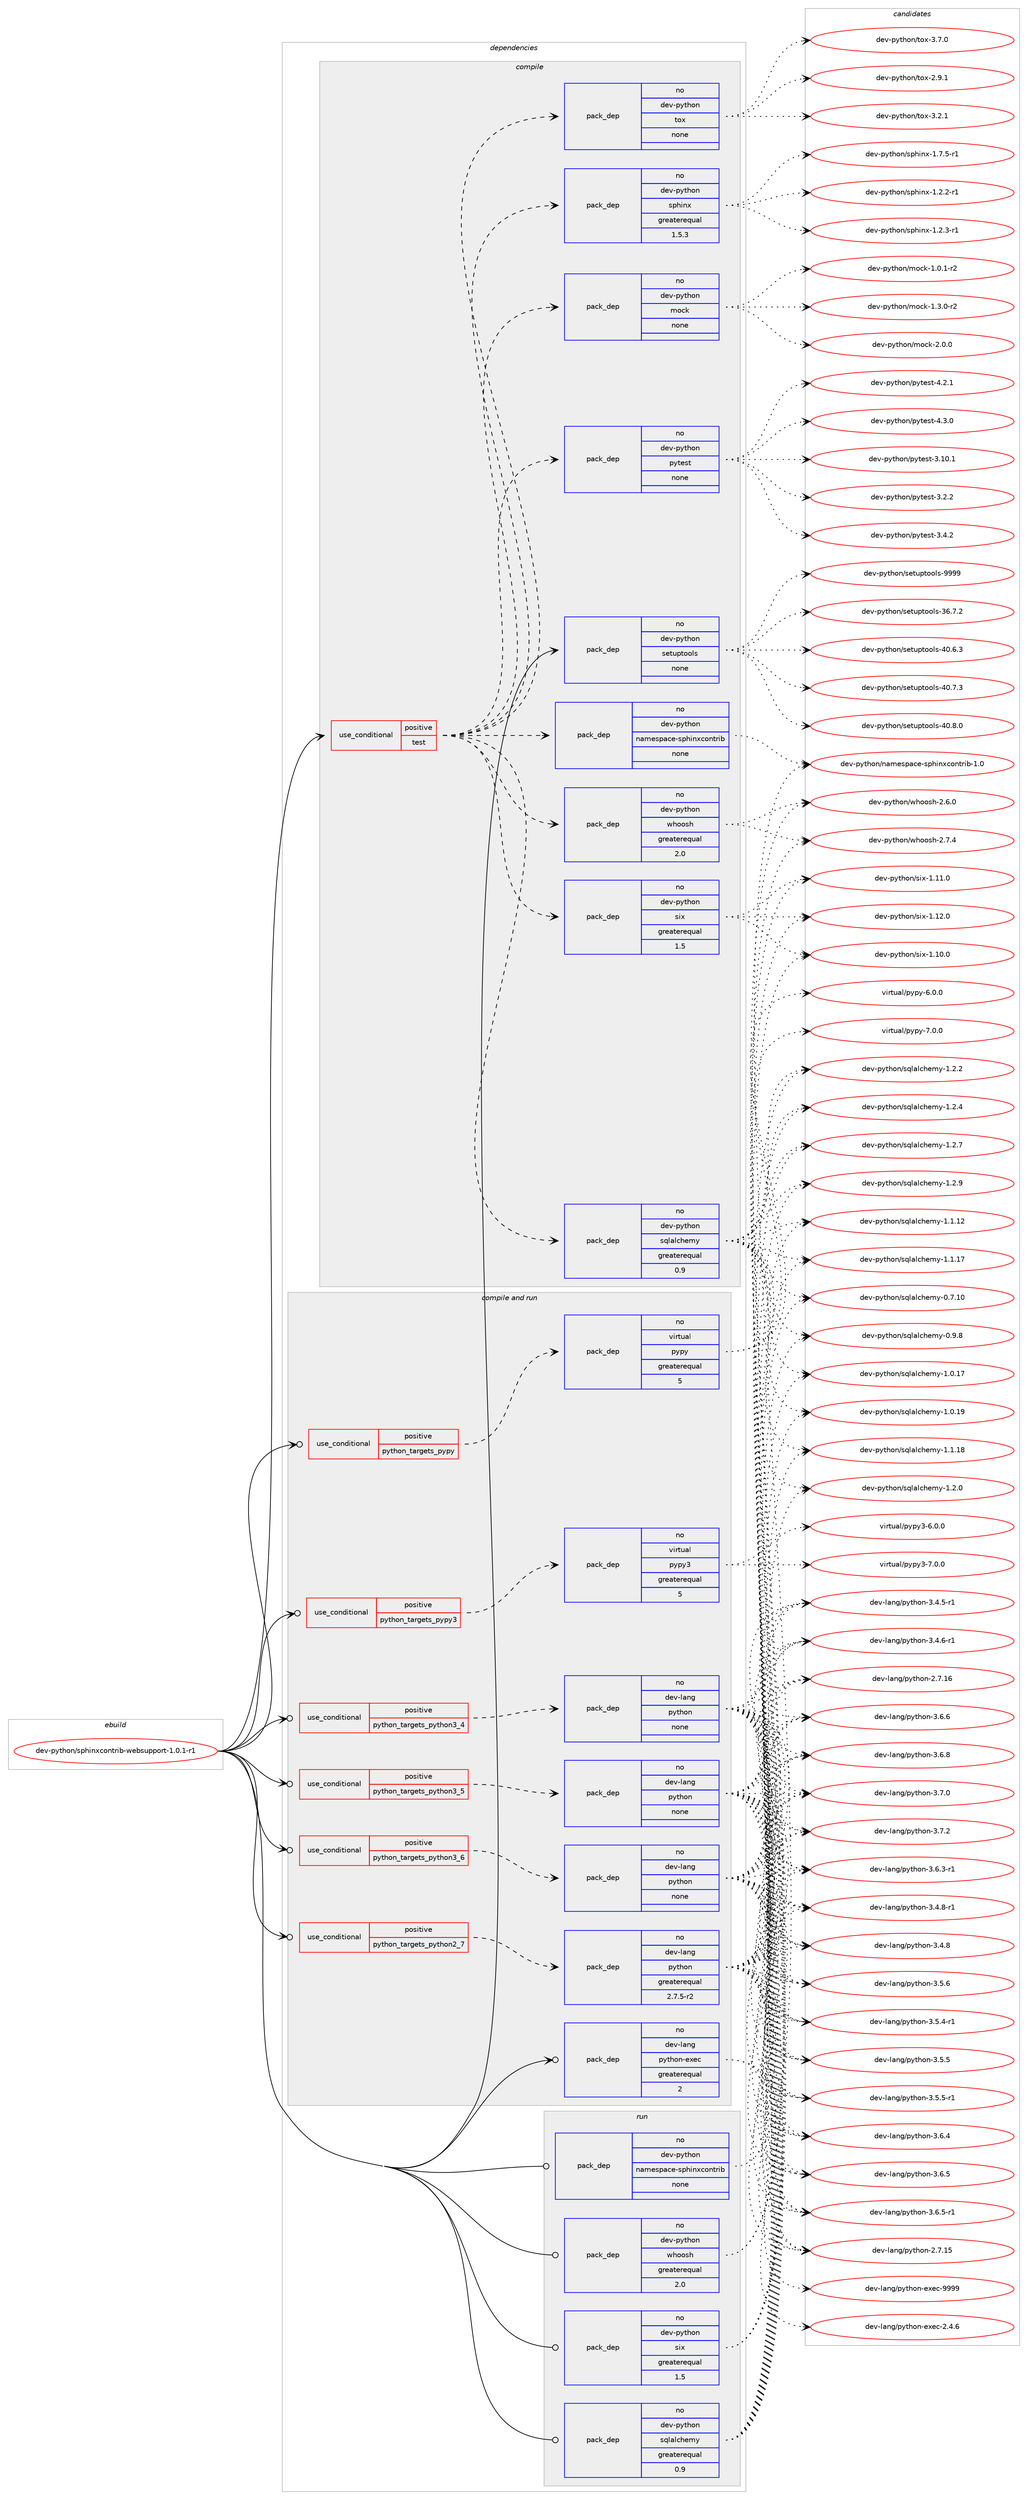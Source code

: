 digraph prolog {

# *************
# Graph options
# *************

newrank=true;
concentrate=true;
compound=true;
graph [rankdir=LR,fontname=Helvetica,fontsize=10,ranksep=1.5];#, ranksep=2.5, nodesep=0.2];
edge  [arrowhead=vee];
node  [fontname=Helvetica,fontsize=10];

# **********
# The ebuild
# **********

subgraph cluster_leftcol {
color=gray;
rank=same;
label=<<i>ebuild</i>>;
id [label="dev-python/sphinxcontrib-websupport-1.0.1-r1", color=red, width=4, href="../dev-python/sphinxcontrib-websupport-1.0.1-r1.svg"];
}

# ****************
# The dependencies
# ****************

subgraph cluster_midcol {
color=gray;
label=<<i>dependencies</i>>;
subgraph cluster_compile {
fillcolor="#eeeeee";
style=filled;
label=<<i>compile</i>>;
subgraph cond385038 {
dependency1442420 [label=<<TABLE BORDER="0" CELLBORDER="1" CELLSPACING="0" CELLPADDING="4"><TR><TD ROWSPAN="3" CELLPADDING="10">use_conditional</TD></TR><TR><TD>positive</TD></TR><TR><TD>test</TD></TR></TABLE>>, shape=none, color=red];
subgraph pack1034020 {
dependency1442421 [label=<<TABLE BORDER="0" CELLBORDER="1" CELLSPACING="0" CELLPADDING="4" WIDTH="220"><TR><TD ROWSPAN="6" CELLPADDING="30">pack_dep</TD></TR><TR><TD WIDTH="110">no</TD></TR><TR><TD>dev-python</TD></TR><TR><TD>sqlalchemy</TD></TR><TR><TD>greaterequal</TD></TR><TR><TD>0.9</TD></TR></TABLE>>, shape=none, color=blue];
}
dependency1442420:e -> dependency1442421:w [weight=20,style="dashed",arrowhead="vee"];
subgraph pack1034021 {
dependency1442422 [label=<<TABLE BORDER="0" CELLBORDER="1" CELLSPACING="0" CELLPADDING="4" WIDTH="220"><TR><TD ROWSPAN="6" CELLPADDING="30">pack_dep</TD></TR><TR><TD WIDTH="110">no</TD></TR><TR><TD>dev-python</TD></TR><TR><TD>whoosh</TD></TR><TR><TD>greaterequal</TD></TR><TR><TD>2.0</TD></TR></TABLE>>, shape=none, color=blue];
}
dependency1442420:e -> dependency1442422:w [weight=20,style="dashed",arrowhead="vee"];
subgraph pack1034022 {
dependency1442423 [label=<<TABLE BORDER="0" CELLBORDER="1" CELLSPACING="0" CELLPADDING="4" WIDTH="220"><TR><TD ROWSPAN="6" CELLPADDING="30">pack_dep</TD></TR><TR><TD WIDTH="110">no</TD></TR><TR><TD>dev-python</TD></TR><TR><TD>six</TD></TR><TR><TD>greaterequal</TD></TR><TR><TD>1.5</TD></TR></TABLE>>, shape=none, color=blue];
}
dependency1442420:e -> dependency1442423:w [weight=20,style="dashed",arrowhead="vee"];
subgraph pack1034023 {
dependency1442424 [label=<<TABLE BORDER="0" CELLBORDER="1" CELLSPACING="0" CELLPADDING="4" WIDTH="220"><TR><TD ROWSPAN="6" CELLPADDING="30">pack_dep</TD></TR><TR><TD WIDTH="110">no</TD></TR><TR><TD>dev-python</TD></TR><TR><TD>namespace-sphinxcontrib</TD></TR><TR><TD>none</TD></TR><TR><TD></TD></TR></TABLE>>, shape=none, color=blue];
}
dependency1442420:e -> dependency1442424:w [weight=20,style="dashed",arrowhead="vee"];
subgraph pack1034024 {
dependency1442425 [label=<<TABLE BORDER="0" CELLBORDER="1" CELLSPACING="0" CELLPADDING="4" WIDTH="220"><TR><TD ROWSPAN="6" CELLPADDING="30">pack_dep</TD></TR><TR><TD WIDTH="110">no</TD></TR><TR><TD>dev-python</TD></TR><TR><TD>sphinx</TD></TR><TR><TD>greaterequal</TD></TR><TR><TD>1.5.3</TD></TR></TABLE>>, shape=none, color=blue];
}
dependency1442420:e -> dependency1442425:w [weight=20,style="dashed",arrowhead="vee"];
subgraph pack1034025 {
dependency1442426 [label=<<TABLE BORDER="0" CELLBORDER="1" CELLSPACING="0" CELLPADDING="4" WIDTH="220"><TR><TD ROWSPAN="6" CELLPADDING="30">pack_dep</TD></TR><TR><TD WIDTH="110">no</TD></TR><TR><TD>dev-python</TD></TR><TR><TD>tox</TD></TR><TR><TD>none</TD></TR><TR><TD></TD></TR></TABLE>>, shape=none, color=blue];
}
dependency1442420:e -> dependency1442426:w [weight=20,style="dashed",arrowhead="vee"];
subgraph pack1034026 {
dependency1442427 [label=<<TABLE BORDER="0" CELLBORDER="1" CELLSPACING="0" CELLPADDING="4" WIDTH="220"><TR><TD ROWSPAN="6" CELLPADDING="30">pack_dep</TD></TR><TR><TD WIDTH="110">no</TD></TR><TR><TD>dev-python</TD></TR><TR><TD>pytest</TD></TR><TR><TD>none</TD></TR><TR><TD></TD></TR></TABLE>>, shape=none, color=blue];
}
dependency1442420:e -> dependency1442427:w [weight=20,style="dashed",arrowhead="vee"];
subgraph pack1034027 {
dependency1442428 [label=<<TABLE BORDER="0" CELLBORDER="1" CELLSPACING="0" CELLPADDING="4" WIDTH="220"><TR><TD ROWSPAN="6" CELLPADDING="30">pack_dep</TD></TR><TR><TD WIDTH="110">no</TD></TR><TR><TD>dev-python</TD></TR><TR><TD>mock</TD></TR><TR><TD>none</TD></TR><TR><TD></TD></TR></TABLE>>, shape=none, color=blue];
}
dependency1442420:e -> dependency1442428:w [weight=20,style="dashed",arrowhead="vee"];
}
id:e -> dependency1442420:w [weight=20,style="solid",arrowhead="vee"];
subgraph pack1034028 {
dependency1442429 [label=<<TABLE BORDER="0" CELLBORDER="1" CELLSPACING="0" CELLPADDING="4" WIDTH="220"><TR><TD ROWSPAN="6" CELLPADDING="30">pack_dep</TD></TR><TR><TD WIDTH="110">no</TD></TR><TR><TD>dev-python</TD></TR><TR><TD>setuptools</TD></TR><TR><TD>none</TD></TR><TR><TD></TD></TR></TABLE>>, shape=none, color=blue];
}
id:e -> dependency1442429:w [weight=20,style="solid",arrowhead="vee"];
}
subgraph cluster_compileandrun {
fillcolor="#eeeeee";
style=filled;
label=<<i>compile and run</i>>;
subgraph cond385039 {
dependency1442430 [label=<<TABLE BORDER="0" CELLBORDER="1" CELLSPACING="0" CELLPADDING="4"><TR><TD ROWSPAN="3" CELLPADDING="10">use_conditional</TD></TR><TR><TD>positive</TD></TR><TR><TD>python_targets_pypy</TD></TR></TABLE>>, shape=none, color=red];
subgraph pack1034029 {
dependency1442431 [label=<<TABLE BORDER="0" CELLBORDER="1" CELLSPACING="0" CELLPADDING="4" WIDTH="220"><TR><TD ROWSPAN="6" CELLPADDING="30">pack_dep</TD></TR><TR><TD WIDTH="110">no</TD></TR><TR><TD>virtual</TD></TR><TR><TD>pypy</TD></TR><TR><TD>greaterequal</TD></TR><TR><TD>5</TD></TR></TABLE>>, shape=none, color=blue];
}
dependency1442430:e -> dependency1442431:w [weight=20,style="dashed",arrowhead="vee"];
}
id:e -> dependency1442430:w [weight=20,style="solid",arrowhead="odotvee"];
subgraph cond385040 {
dependency1442432 [label=<<TABLE BORDER="0" CELLBORDER="1" CELLSPACING="0" CELLPADDING="4"><TR><TD ROWSPAN="3" CELLPADDING="10">use_conditional</TD></TR><TR><TD>positive</TD></TR><TR><TD>python_targets_pypy3</TD></TR></TABLE>>, shape=none, color=red];
subgraph pack1034030 {
dependency1442433 [label=<<TABLE BORDER="0" CELLBORDER="1" CELLSPACING="0" CELLPADDING="4" WIDTH="220"><TR><TD ROWSPAN="6" CELLPADDING="30">pack_dep</TD></TR><TR><TD WIDTH="110">no</TD></TR><TR><TD>virtual</TD></TR><TR><TD>pypy3</TD></TR><TR><TD>greaterequal</TD></TR><TR><TD>5</TD></TR></TABLE>>, shape=none, color=blue];
}
dependency1442432:e -> dependency1442433:w [weight=20,style="dashed",arrowhead="vee"];
}
id:e -> dependency1442432:w [weight=20,style="solid",arrowhead="odotvee"];
subgraph cond385041 {
dependency1442434 [label=<<TABLE BORDER="0" CELLBORDER="1" CELLSPACING="0" CELLPADDING="4"><TR><TD ROWSPAN="3" CELLPADDING="10">use_conditional</TD></TR><TR><TD>positive</TD></TR><TR><TD>python_targets_python2_7</TD></TR></TABLE>>, shape=none, color=red];
subgraph pack1034031 {
dependency1442435 [label=<<TABLE BORDER="0" CELLBORDER="1" CELLSPACING="0" CELLPADDING="4" WIDTH="220"><TR><TD ROWSPAN="6" CELLPADDING="30">pack_dep</TD></TR><TR><TD WIDTH="110">no</TD></TR><TR><TD>dev-lang</TD></TR><TR><TD>python</TD></TR><TR><TD>greaterequal</TD></TR><TR><TD>2.7.5-r2</TD></TR></TABLE>>, shape=none, color=blue];
}
dependency1442434:e -> dependency1442435:w [weight=20,style="dashed",arrowhead="vee"];
}
id:e -> dependency1442434:w [weight=20,style="solid",arrowhead="odotvee"];
subgraph cond385042 {
dependency1442436 [label=<<TABLE BORDER="0" CELLBORDER="1" CELLSPACING="0" CELLPADDING="4"><TR><TD ROWSPAN="3" CELLPADDING="10">use_conditional</TD></TR><TR><TD>positive</TD></TR><TR><TD>python_targets_python3_4</TD></TR></TABLE>>, shape=none, color=red];
subgraph pack1034032 {
dependency1442437 [label=<<TABLE BORDER="0" CELLBORDER="1" CELLSPACING="0" CELLPADDING="4" WIDTH="220"><TR><TD ROWSPAN="6" CELLPADDING="30">pack_dep</TD></TR><TR><TD WIDTH="110">no</TD></TR><TR><TD>dev-lang</TD></TR><TR><TD>python</TD></TR><TR><TD>none</TD></TR><TR><TD></TD></TR></TABLE>>, shape=none, color=blue];
}
dependency1442436:e -> dependency1442437:w [weight=20,style="dashed",arrowhead="vee"];
}
id:e -> dependency1442436:w [weight=20,style="solid",arrowhead="odotvee"];
subgraph cond385043 {
dependency1442438 [label=<<TABLE BORDER="0" CELLBORDER="1" CELLSPACING="0" CELLPADDING="4"><TR><TD ROWSPAN="3" CELLPADDING="10">use_conditional</TD></TR><TR><TD>positive</TD></TR><TR><TD>python_targets_python3_5</TD></TR></TABLE>>, shape=none, color=red];
subgraph pack1034033 {
dependency1442439 [label=<<TABLE BORDER="0" CELLBORDER="1" CELLSPACING="0" CELLPADDING="4" WIDTH="220"><TR><TD ROWSPAN="6" CELLPADDING="30">pack_dep</TD></TR><TR><TD WIDTH="110">no</TD></TR><TR><TD>dev-lang</TD></TR><TR><TD>python</TD></TR><TR><TD>none</TD></TR><TR><TD></TD></TR></TABLE>>, shape=none, color=blue];
}
dependency1442438:e -> dependency1442439:w [weight=20,style="dashed",arrowhead="vee"];
}
id:e -> dependency1442438:w [weight=20,style="solid",arrowhead="odotvee"];
subgraph cond385044 {
dependency1442440 [label=<<TABLE BORDER="0" CELLBORDER="1" CELLSPACING="0" CELLPADDING="4"><TR><TD ROWSPAN="3" CELLPADDING="10">use_conditional</TD></TR><TR><TD>positive</TD></TR><TR><TD>python_targets_python3_6</TD></TR></TABLE>>, shape=none, color=red];
subgraph pack1034034 {
dependency1442441 [label=<<TABLE BORDER="0" CELLBORDER="1" CELLSPACING="0" CELLPADDING="4" WIDTH="220"><TR><TD ROWSPAN="6" CELLPADDING="30">pack_dep</TD></TR><TR><TD WIDTH="110">no</TD></TR><TR><TD>dev-lang</TD></TR><TR><TD>python</TD></TR><TR><TD>none</TD></TR><TR><TD></TD></TR></TABLE>>, shape=none, color=blue];
}
dependency1442440:e -> dependency1442441:w [weight=20,style="dashed",arrowhead="vee"];
}
id:e -> dependency1442440:w [weight=20,style="solid",arrowhead="odotvee"];
subgraph pack1034035 {
dependency1442442 [label=<<TABLE BORDER="0" CELLBORDER="1" CELLSPACING="0" CELLPADDING="4" WIDTH="220"><TR><TD ROWSPAN="6" CELLPADDING="30">pack_dep</TD></TR><TR><TD WIDTH="110">no</TD></TR><TR><TD>dev-lang</TD></TR><TR><TD>python-exec</TD></TR><TR><TD>greaterequal</TD></TR><TR><TD>2</TD></TR></TABLE>>, shape=none, color=blue];
}
id:e -> dependency1442442:w [weight=20,style="solid",arrowhead="odotvee"];
}
subgraph cluster_run {
fillcolor="#eeeeee";
style=filled;
label=<<i>run</i>>;
subgraph pack1034036 {
dependency1442443 [label=<<TABLE BORDER="0" CELLBORDER="1" CELLSPACING="0" CELLPADDING="4" WIDTH="220"><TR><TD ROWSPAN="6" CELLPADDING="30">pack_dep</TD></TR><TR><TD WIDTH="110">no</TD></TR><TR><TD>dev-python</TD></TR><TR><TD>namespace-sphinxcontrib</TD></TR><TR><TD>none</TD></TR><TR><TD></TD></TR></TABLE>>, shape=none, color=blue];
}
id:e -> dependency1442443:w [weight=20,style="solid",arrowhead="odot"];
subgraph pack1034037 {
dependency1442444 [label=<<TABLE BORDER="0" CELLBORDER="1" CELLSPACING="0" CELLPADDING="4" WIDTH="220"><TR><TD ROWSPAN="6" CELLPADDING="30">pack_dep</TD></TR><TR><TD WIDTH="110">no</TD></TR><TR><TD>dev-python</TD></TR><TR><TD>six</TD></TR><TR><TD>greaterequal</TD></TR><TR><TD>1.5</TD></TR></TABLE>>, shape=none, color=blue];
}
id:e -> dependency1442444:w [weight=20,style="solid",arrowhead="odot"];
subgraph pack1034038 {
dependency1442445 [label=<<TABLE BORDER="0" CELLBORDER="1" CELLSPACING="0" CELLPADDING="4" WIDTH="220"><TR><TD ROWSPAN="6" CELLPADDING="30">pack_dep</TD></TR><TR><TD WIDTH="110">no</TD></TR><TR><TD>dev-python</TD></TR><TR><TD>sqlalchemy</TD></TR><TR><TD>greaterequal</TD></TR><TR><TD>0.9</TD></TR></TABLE>>, shape=none, color=blue];
}
id:e -> dependency1442445:w [weight=20,style="solid",arrowhead="odot"];
subgraph pack1034039 {
dependency1442446 [label=<<TABLE BORDER="0" CELLBORDER="1" CELLSPACING="0" CELLPADDING="4" WIDTH="220"><TR><TD ROWSPAN="6" CELLPADDING="30">pack_dep</TD></TR><TR><TD WIDTH="110">no</TD></TR><TR><TD>dev-python</TD></TR><TR><TD>whoosh</TD></TR><TR><TD>greaterequal</TD></TR><TR><TD>2.0</TD></TR></TABLE>>, shape=none, color=blue];
}
id:e -> dependency1442446:w [weight=20,style="solid",arrowhead="odot"];
}
}

# **************
# The candidates
# **************

subgraph cluster_choices {
rank=same;
color=gray;
label=<<i>candidates</i>>;

subgraph choice1034020 {
color=black;
nodesep=1;
choice1001011184511212111610411111047115113108971089910410110912145484655464948 [label="dev-python/sqlalchemy-0.7.10", color=red, width=4,href="../dev-python/sqlalchemy-0.7.10.svg"];
choice10010111845112121116104111110471151131089710899104101109121454846574656 [label="dev-python/sqlalchemy-0.9.8", color=red, width=4,href="../dev-python/sqlalchemy-0.9.8.svg"];
choice1001011184511212111610411111047115113108971089910410110912145494648464955 [label="dev-python/sqlalchemy-1.0.17", color=red, width=4,href="../dev-python/sqlalchemy-1.0.17.svg"];
choice1001011184511212111610411111047115113108971089910410110912145494648464957 [label="dev-python/sqlalchemy-1.0.19", color=red, width=4,href="../dev-python/sqlalchemy-1.0.19.svg"];
choice1001011184511212111610411111047115113108971089910410110912145494649464950 [label="dev-python/sqlalchemy-1.1.12", color=red, width=4,href="../dev-python/sqlalchemy-1.1.12.svg"];
choice1001011184511212111610411111047115113108971089910410110912145494649464955 [label="dev-python/sqlalchemy-1.1.17", color=red, width=4,href="../dev-python/sqlalchemy-1.1.17.svg"];
choice1001011184511212111610411111047115113108971089910410110912145494649464956 [label="dev-python/sqlalchemy-1.1.18", color=red, width=4,href="../dev-python/sqlalchemy-1.1.18.svg"];
choice10010111845112121116104111110471151131089710899104101109121454946504648 [label="dev-python/sqlalchemy-1.2.0", color=red, width=4,href="../dev-python/sqlalchemy-1.2.0.svg"];
choice10010111845112121116104111110471151131089710899104101109121454946504650 [label="dev-python/sqlalchemy-1.2.2", color=red, width=4,href="../dev-python/sqlalchemy-1.2.2.svg"];
choice10010111845112121116104111110471151131089710899104101109121454946504652 [label="dev-python/sqlalchemy-1.2.4", color=red, width=4,href="../dev-python/sqlalchemy-1.2.4.svg"];
choice10010111845112121116104111110471151131089710899104101109121454946504655 [label="dev-python/sqlalchemy-1.2.7", color=red, width=4,href="../dev-python/sqlalchemy-1.2.7.svg"];
choice10010111845112121116104111110471151131089710899104101109121454946504657 [label="dev-python/sqlalchemy-1.2.9", color=red, width=4,href="../dev-python/sqlalchemy-1.2.9.svg"];
dependency1442421:e -> choice1001011184511212111610411111047115113108971089910410110912145484655464948:w [style=dotted,weight="100"];
dependency1442421:e -> choice10010111845112121116104111110471151131089710899104101109121454846574656:w [style=dotted,weight="100"];
dependency1442421:e -> choice1001011184511212111610411111047115113108971089910410110912145494648464955:w [style=dotted,weight="100"];
dependency1442421:e -> choice1001011184511212111610411111047115113108971089910410110912145494648464957:w [style=dotted,weight="100"];
dependency1442421:e -> choice1001011184511212111610411111047115113108971089910410110912145494649464950:w [style=dotted,weight="100"];
dependency1442421:e -> choice1001011184511212111610411111047115113108971089910410110912145494649464955:w [style=dotted,weight="100"];
dependency1442421:e -> choice1001011184511212111610411111047115113108971089910410110912145494649464956:w [style=dotted,weight="100"];
dependency1442421:e -> choice10010111845112121116104111110471151131089710899104101109121454946504648:w [style=dotted,weight="100"];
dependency1442421:e -> choice10010111845112121116104111110471151131089710899104101109121454946504650:w [style=dotted,weight="100"];
dependency1442421:e -> choice10010111845112121116104111110471151131089710899104101109121454946504652:w [style=dotted,weight="100"];
dependency1442421:e -> choice10010111845112121116104111110471151131089710899104101109121454946504655:w [style=dotted,weight="100"];
dependency1442421:e -> choice10010111845112121116104111110471151131089710899104101109121454946504657:w [style=dotted,weight="100"];
}
subgraph choice1034021 {
color=black;
nodesep=1;
choice1001011184511212111610411111047119104111111115104455046544648 [label="dev-python/whoosh-2.6.0", color=red, width=4,href="../dev-python/whoosh-2.6.0.svg"];
choice1001011184511212111610411111047119104111111115104455046554652 [label="dev-python/whoosh-2.7.4", color=red, width=4,href="../dev-python/whoosh-2.7.4.svg"];
dependency1442422:e -> choice1001011184511212111610411111047119104111111115104455046544648:w [style=dotted,weight="100"];
dependency1442422:e -> choice1001011184511212111610411111047119104111111115104455046554652:w [style=dotted,weight="100"];
}
subgraph choice1034022 {
color=black;
nodesep=1;
choice100101118451121211161041111104711510512045494649484648 [label="dev-python/six-1.10.0", color=red, width=4,href="../dev-python/six-1.10.0.svg"];
choice100101118451121211161041111104711510512045494649494648 [label="dev-python/six-1.11.0", color=red, width=4,href="../dev-python/six-1.11.0.svg"];
choice100101118451121211161041111104711510512045494649504648 [label="dev-python/six-1.12.0", color=red, width=4,href="../dev-python/six-1.12.0.svg"];
dependency1442423:e -> choice100101118451121211161041111104711510512045494649484648:w [style=dotted,weight="100"];
dependency1442423:e -> choice100101118451121211161041111104711510512045494649494648:w [style=dotted,weight="100"];
dependency1442423:e -> choice100101118451121211161041111104711510512045494649504648:w [style=dotted,weight="100"];
}
subgraph choice1034023 {
color=black;
nodesep=1;
choice100101118451121211161041111104711097109101115112979910145115112104105110120991111101161141059845494648 [label="dev-python/namespace-sphinxcontrib-1.0", color=red, width=4,href="../dev-python/namespace-sphinxcontrib-1.0.svg"];
dependency1442424:e -> choice100101118451121211161041111104711097109101115112979910145115112104105110120991111101161141059845494648:w [style=dotted,weight="100"];
}
subgraph choice1034024 {
color=black;
nodesep=1;
choice10010111845112121116104111110471151121041051101204549465046504511449 [label="dev-python/sphinx-1.2.2-r1", color=red, width=4,href="../dev-python/sphinx-1.2.2-r1.svg"];
choice10010111845112121116104111110471151121041051101204549465046514511449 [label="dev-python/sphinx-1.2.3-r1", color=red, width=4,href="../dev-python/sphinx-1.2.3-r1.svg"];
choice10010111845112121116104111110471151121041051101204549465546534511449 [label="dev-python/sphinx-1.7.5-r1", color=red, width=4,href="../dev-python/sphinx-1.7.5-r1.svg"];
dependency1442425:e -> choice10010111845112121116104111110471151121041051101204549465046504511449:w [style=dotted,weight="100"];
dependency1442425:e -> choice10010111845112121116104111110471151121041051101204549465046514511449:w [style=dotted,weight="100"];
dependency1442425:e -> choice10010111845112121116104111110471151121041051101204549465546534511449:w [style=dotted,weight="100"];
}
subgraph choice1034025 {
color=black;
nodesep=1;
choice1001011184511212111610411111047116111120455046574649 [label="dev-python/tox-2.9.1", color=red, width=4,href="../dev-python/tox-2.9.1.svg"];
choice1001011184511212111610411111047116111120455146504649 [label="dev-python/tox-3.2.1", color=red, width=4,href="../dev-python/tox-3.2.1.svg"];
choice1001011184511212111610411111047116111120455146554648 [label="dev-python/tox-3.7.0", color=red, width=4,href="../dev-python/tox-3.7.0.svg"];
dependency1442426:e -> choice1001011184511212111610411111047116111120455046574649:w [style=dotted,weight="100"];
dependency1442426:e -> choice1001011184511212111610411111047116111120455146504649:w [style=dotted,weight="100"];
dependency1442426:e -> choice1001011184511212111610411111047116111120455146554648:w [style=dotted,weight="100"];
}
subgraph choice1034026 {
color=black;
nodesep=1;
choice100101118451121211161041111104711212111610111511645514649484649 [label="dev-python/pytest-3.10.1", color=red, width=4,href="../dev-python/pytest-3.10.1.svg"];
choice1001011184511212111610411111047112121116101115116455146504650 [label="dev-python/pytest-3.2.2", color=red, width=4,href="../dev-python/pytest-3.2.2.svg"];
choice1001011184511212111610411111047112121116101115116455146524650 [label="dev-python/pytest-3.4.2", color=red, width=4,href="../dev-python/pytest-3.4.2.svg"];
choice1001011184511212111610411111047112121116101115116455246504649 [label="dev-python/pytest-4.2.1", color=red, width=4,href="../dev-python/pytest-4.2.1.svg"];
choice1001011184511212111610411111047112121116101115116455246514648 [label="dev-python/pytest-4.3.0", color=red, width=4,href="../dev-python/pytest-4.3.0.svg"];
dependency1442427:e -> choice100101118451121211161041111104711212111610111511645514649484649:w [style=dotted,weight="100"];
dependency1442427:e -> choice1001011184511212111610411111047112121116101115116455146504650:w [style=dotted,weight="100"];
dependency1442427:e -> choice1001011184511212111610411111047112121116101115116455146524650:w [style=dotted,weight="100"];
dependency1442427:e -> choice1001011184511212111610411111047112121116101115116455246504649:w [style=dotted,weight="100"];
dependency1442427:e -> choice1001011184511212111610411111047112121116101115116455246514648:w [style=dotted,weight="100"];
}
subgraph choice1034027 {
color=black;
nodesep=1;
choice1001011184511212111610411111047109111991074549464846494511450 [label="dev-python/mock-1.0.1-r2", color=red, width=4,href="../dev-python/mock-1.0.1-r2.svg"];
choice1001011184511212111610411111047109111991074549465146484511450 [label="dev-python/mock-1.3.0-r2", color=red, width=4,href="../dev-python/mock-1.3.0-r2.svg"];
choice100101118451121211161041111104710911199107455046484648 [label="dev-python/mock-2.0.0", color=red, width=4,href="../dev-python/mock-2.0.0.svg"];
dependency1442428:e -> choice1001011184511212111610411111047109111991074549464846494511450:w [style=dotted,weight="100"];
dependency1442428:e -> choice1001011184511212111610411111047109111991074549465146484511450:w [style=dotted,weight="100"];
dependency1442428:e -> choice100101118451121211161041111104710911199107455046484648:w [style=dotted,weight="100"];
}
subgraph choice1034028 {
color=black;
nodesep=1;
choice100101118451121211161041111104711510111611711211611111110811545515446554650 [label="dev-python/setuptools-36.7.2", color=red, width=4,href="../dev-python/setuptools-36.7.2.svg"];
choice100101118451121211161041111104711510111611711211611111110811545524846544651 [label="dev-python/setuptools-40.6.3", color=red, width=4,href="../dev-python/setuptools-40.6.3.svg"];
choice100101118451121211161041111104711510111611711211611111110811545524846554651 [label="dev-python/setuptools-40.7.3", color=red, width=4,href="../dev-python/setuptools-40.7.3.svg"];
choice100101118451121211161041111104711510111611711211611111110811545524846564648 [label="dev-python/setuptools-40.8.0", color=red, width=4,href="../dev-python/setuptools-40.8.0.svg"];
choice10010111845112121116104111110471151011161171121161111111081154557575757 [label="dev-python/setuptools-9999", color=red, width=4,href="../dev-python/setuptools-9999.svg"];
dependency1442429:e -> choice100101118451121211161041111104711510111611711211611111110811545515446554650:w [style=dotted,weight="100"];
dependency1442429:e -> choice100101118451121211161041111104711510111611711211611111110811545524846544651:w [style=dotted,weight="100"];
dependency1442429:e -> choice100101118451121211161041111104711510111611711211611111110811545524846554651:w [style=dotted,weight="100"];
dependency1442429:e -> choice100101118451121211161041111104711510111611711211611111110811545524846564648:w [style=dotted,weight="100"];
dependency1442429:e -> choice10010111845112121116104111110471151011161171121161111111081154557575757:w [style=dotted,weight="100"];
}
subgraph choice1034029 {
color=black;
nodesep=1;
choice1181051141161179710847112121112121455446484648 [label="virtual/pypy-6.0.0", color=red, width=4,href="../virtual/pypy-6.0.0.svg"];
choice1181051141161179710847112121112121455546484648 [label="virtual/pypy-7.0.0", color=red, width=4,href="../virtual/pypy-7.0.0.svg"];
dependency1442431:e -> choice1181051141161179710847112121112121455446484648:w [style=dotted,weight="100"];
dependency1442431:e -> choice1181051141161179710847112121112121455546484648:w [style=dotted,weight="100"];
}
subgraph choice1034030 {
color=black;
nodesep=1;
choice118105114116117971084711212111212151455446484648 [label="virtual/pypy3-6.0.0", color=red, width=4,href="../virtual/pypy3-6.0.0.svg"];
choice118105114116117971084711212111212151455546484648 [label="virtual/pypy3-7.0.0", color=red, width=4,href="../virtual/pypy3-7.0.0.svg"];
dependency1442433:e -> choice118105114116117971084711212111212151455446484648:w [style=dotted,weight="100"];
dependency1442433:e -> choice118105114116117971084711212111212151455546484648:w [style=dotted,weight="100"];
}
subgraph choice1034031 {
color=black;
nodesep=1;
choice10010111845108971101034711212111610411111045504655464953 [label="dev-lang/python-2.7.15", color=red, width=4,href="../dev-lang/python-2.7.15.svg"];
choice10010111845108971101034711212111610411111045504655464954 [label="dev-lang/python-2.7.16", color=red, width=4,href="../dev-lang/python-2.7.16.svg"];
choice1001011184510897110103471121211161041111104551465246534511449 [label="dev-lang/python-3.4.5-r1", color=red, width=4,href="../dev-lang/python-3.4.5-r1.svg"];
choice1001011184510897110103471121211161041111104551465246544511449 [label="dev-lang/python-3.4.6-r1", color=red, width=4,href="../dev-lang/python-3.4.6-r1.svg"];
choice100101118451089711010347112121116104111110455146524656 [label="dev-lang/python-3.4.8", color=red, width=4,href="../dev-lang/python-3.4.8.svg"];
choice1001011184510897110103471121211161041111104551465246564511449 [label="dev-lang/python-3.4.8-r1", color=red, width=4,href="../dev-lang/python-3.4.8-r1.svg"];
choice1001011184510897110103471121211161041111104551465346524511449 [label="dev-lang/python-3.5.4-r1", color=red, width=4,href="../dev-lang/python-3.5.4-r1.svg"];
choice100101118451089711010347112121116104111110455146534653 [label="dev-lang/python-3.5.5", color=red, width=4,href="../dev-lang/python-3.5.5.svg"];
choice1001011184510897110103471121211161041111104551465346534511449 [label="dev-lang/python-3.5.5-r1", color=red, width=4,href="../dev-lang/python-3.5.5-r1.svg"];
choice100101118451089711010347112121116104111110455146534654 [label="dev-lang/python-3.5.6", color=red, width=4,href="../dev-lang/python-3.5.6.svg"];
choice1001011184510897110103471121211161041111104551465446514511449 [label="dev-lang/python-3.6.3-r1", color=red, width=4,href="../dev-lang/python-3.6.3-r1.svg"];
choice100101118451089711010347112121116104111110455146544652 [label="dev-lang/python-3.6.4", color=red, width=4,href="../dev-lang/python-3.6.4.svg"];
choice100101118451089711010347112121116104111110455146544653 [label="dev-lang/python-3.6.5", color=red, width=4,href="../dev-lang/python-3.6.5.svg"];
choice1001011184510897110103471121211161041111104551465446534511449 [label="dev-lang/python-3.6.5-r1", color=red, width=4,href="../dev-lang/python-3.6.5-r1.svg"];
choice100101118451089711010347112121116104111110455146544654 [label="dev-lang/python-3.6.6", color=red, width=4,href="../dev-lang/python-3.6.6.svg"];
choice100101118451089711010347112121116104111110455146544656 [label="dev-lang/python-3.6.8", color=red, width=4,href="../dev-lang/python-3.6.8.svg"];
choice100101118451089711010347112121116104111110455146554648 [label="dev-lang/python-3.7.0", color=red, width=4,href="../dev-lang/python-3.7.0.svg"];
choice100101118451089711010347112121116104111110455146554650 [label="dev-lang/python-3.7.2", color=red, width=4,href="../dev-lang/python-3.7.2.svg"];
dependency1442435:e -> choice10010111845108971101034711212111610411111045504655464953:w [style=dotted,weight="100"];
dependency1442435:e -> choice10010111845108971101034711212111610411111045504655464954:w [style=dotted,weight="100"];
dependency1442435:e -> choice1001011184510897110103471121211161041111104551465246534511449:w [style=dotted,weight="100"];
dependency1442435:e -> choice1001011184510897110103471121211161041111104551465246544511449:w [style=dotted,weight="100"];
dependency1442435:e -> choice100101118451089711010347112121116104111110455146524656:w [style=dotted,weight="100"];
dependency1442435:e -> choice1001011184510897110103471121211161041111104551465246564511449:w [style=dotted,weight="100"];
dependency1442435:e -> choice1001011184510897110103471121211161041111104551465346524511449:w [style=dotted,weight="100"];
dependency1442435:e -> choice100101118451089711010347112121116104111110455146534653:w [style=dotted,weight="100"];
dependency1442435:e -> choice1001011184510897110103471121211161041111104551465346534511449:w [style=dotted,weight="100"];
dependency1442435:e -> choice100101118451089711010347112121116104111110455146534654:w [style=dotted,weight="100"];
dependency1442435:e -> choice1001011184510897110103471121211161041111104551465446514511449:w [style=dotted,weight="100"];
dependency1442435:e -> choice100101118451089711010347112121116104111110455146544652:w [style=dotted,weight="100"];
dependency1442435:e -> choice100101118451089711010347112121116104111110455146544653:w [style=dotted,weight="100"];
dependency1442435:e -> choice1001011184510897110103471121211161041111104551465446534511449:w [style=dotted,weight="100"];
dependency1442435:e -> choice100101118451089711010347112121116104111110455146544654:w [style=dotted,weight="100"];
dependency1442435:e -> choice100101118451089711010347112121116104111110455146544656:w [style=dotted,weight="100"];
dependency1442435:e -> choice100101118451089711010347112121116104111110455146554648:w [style=dotted,weight="100"];
dependency1442435:e -> choice100101118451089711010347112121116104111110455146554650:w [style=dotted,weight="100"];
}
subgraph choice1034032 {
color=black;
nodesep=1;
choice10010111845108971101034711212111610411111045504655464953 [label="dev-lang/python-2.7.15", color=red, width=4,href="../dev-lang/python-2.7.15.svg"];
choice10010111845108971101034711212111610411111045504655464954 [label="dev-lang/python-2.7.16", color=red, width=4,href="../dev-lang/python-2.7.16.svg"];
choice1001011184510897110103471121211161041111104551465246534511449 [label="dev-lang/python-3.4.5-r1", color=red, width=4,href="../dev-lang/python-3.4.5-r1.svg"];
choice1001011184510897110103471121211161041111104551465246544511449 [label="dev-lang/python-3.4.6-r1", color=red, width=4,href="../dev-lang/python-3.4.6-r1.svg"];
choice100101118451089711010347112121116104111110455146524656 [label="dev-lang/python-3.4.8", color=red, width=4,href="../dev-lang/python-3.4.8.svg"];
choice1001011184510897110103471121211161041111104551465246564511449 [label="dev-lang/python-3.4.8-r1", color=red, width=4,href="../dev-lang/python-3.4.8-r1.svg"];
choice1001011184510897110103471121211161041111104551465346524511449 [label="dev-lang/python-3.5.4-r1", color=red, width=4,href="../dev-lang/python-3.5.4-r1.svg"];
choice100101118451089711010347112121116104111110455146534653 [label="dev-lang/python-3.5.5", color=red, width=4,href="../dev-lang/python-3.5.5.svg"];
choice1001011184510897110103471121211161041111104551465346534511449 [label="dev-lang/python-3.5.5-r1", color=red, width=4,href="../dev-lang/python-3.5.5-r1.svg"];
choice100101118451089711010347112121116104111110455146534654 [label="dev-lang/python-3.5.6", color=red, width=4,href="../dev-lang/python-3.5.6.svg"];
choice1001011184510897110103471121211161041111104551465446514511449 [label="dev-lang/python-3.6.3-r1", color=red, width=4,href="../dev-lang/python-3.6.3-r1.svg"];
choice100101118451089711010347112121116104111110455146544652 [label="dev-lang/python-3.6.4", color=red, width=4,href="../dev-lang/python-3.6.4.svg"];
choice100101118451089711010347112121116104111110455146544653 [label="dev-lang/python-3.6.5", color=red, width=4,href="../dev-lang/python-3.6.5.svg"];
choice1001011184510897110103471121211161041111104551465446534511449 [label="dev-lang/python-3.6.5-r1", color=red, width=4,href="../dev-lang/python-3.6.5-r1.svg"];
choice100101118451089711010347112121116104111110455146544654 [label="dev-lang/python-3.6.6", color=red, width=4,href="../dev-lang/python-3.6.6.svg"];
choice100101118451089711010347112121116104111110455146544656 [label="dev-lang/python-3.6.8", color=red, width=4,href="../dev-lang/python-3.6.8.svg"];
choice100101118451089711010347112121116104111110455146554648 [label="dev-lang/python-3.7.0", color=red, width=4,href="../dev-lang/python-3.7.0.svg"];
choice100101118451089711010347112121116104111110455146554650 [label="dev-lang/python-3.7.2", color=red, width=4,href="../dev-lang/python-3.7.2.svg"];
dependency1442437:e -> choice10010111845108971101034711212111610411111045504655464953:w [style=dotted,weight="100"];
dependency1442437:e -> choice10010111845108971101034711212111610411111045504655464954:w [style=dotted,weight="100"];
dependency1442437:e -> choice1001011184510897110103471121211161041111104551465246534511449:w [style=dotted,weight="100"];
dependency1442437:e -> choice1001011184510897110103471121211161041111104551465246544511449:w [style=dotted,weight="100"];
dependency1442437:e -> choice100101118451089711010347112121116104111110455146524656:w [style=dotted,weight="100"];
dependency1442437:e -> choice1001011184510897110103471121211161041111104551465246564511449:w [style=dotted,weight="100"];
dependency1442437:e -> choice1001011184510897110103471121211161041111104551465346524511449:w [style=dotted,weight="100"];
dependency1442437:e -> choice100101118451089711010347112121116104111110455146534653:w [style=dotted,weight="100"];
dependency1442437:e -> choice1001011184510897110103471121211161041111104551465346534511449:w [style=dotted,weight="100"];
dependency1442437:e -> choice100101118451089711010347112121116104111110455146534654:w [style=dotted,weight="100"];
dependency1442437:e -> choice1001011184510897110103471121211161041111104551465446514511449:w [style=dotted,weight="100"];
dependency1442437:e -> choice100101118451089711010347112121116104111110455146544652:w [style=dotted,weight="100"];
dependency1442437:e -> choice100101118451089711010347112121116104111110455146544653:w [style=dotted,weight="100"];
dependency1442437:e -> choice1001011184510897110103471121211161041111104551465446534511449:w [style=dotted,weight="100"];
dependency1442437:e -> choice100101118451089711010347112121116104111110455146544654:w [style=dotted,weight="100"];
dependency1442437:e -> choice100101118451089711010347112121116104111110455146544656:w [style=dotted,weight="100"];
dependency1442437:e -> choice100101118451089711010347112121116104111110455146554648:w [style=dotted,weight="100"];
dependency1442437:e -> choice100101118451089711010347112121116104111110455146554650:w [style=dotted,weight="100"];
}
subgraph choice1034033 {
color=black;
nodesep=1;
choice10010111845108971101034711212111610411111045504655464953 [label="dev-lang/python-2.7.15", color=red, width=4,href="../dev-lang/python-2.7.15.svg"];
choice10010111845108971101034711212111610411111045504655464954 [label="dev-lang/python-2.7.16", color=red, width=4,href="../dev-lang/python-2.7.16.svg"];
choice1001011184510897110103471121211161041111104551465246534511449 [label="dev-lang/python-3.4.5-r1", color=red, width=4,href="../dev-lang/python-3.4.5-r1.svg"];
choice1001011184510897110103471121211161041111104551465246544511449 [label="dev-lang/python-3.4.6-r1", color=red, width=4,href="../dev-lang/python-3.4.6-r1.svg"];
choice100101118451089711010347112121116104111110455146524656 [label="dev-lang/python-3.4.8", color=red, width=4,href="../dev-lang/python-3.4.8.svg"];
choice1001011184510897110103471121211161041111104551465246564511449 [label="dev-lang/python-3.4.8-r1", color=red, width=4,href="../dev-lang/python-3.4.8-r1.svg"];
choice1001011184510897110103471121211161041111104551465346524511449 [label="dev-lang/python-3.5.4-r1", color=red, width=4,href="../dev-lang/python-3.5.4-r1.svg"];
choice100101118451089711010347112121116104111110455146534653 [label="dev-lang/python-3.5.5", color=red, width=4,href="../dev-lang/python-3.5.5.svg"];
choice1001011184510897110103471121211161041111104551465346534511449 [label="dev-lang/python-3.5.5-r1", color=red, width=4,href="../dev-lang/python-3.5.5-r1.svg"];
choice100101118451089711010347112121116104111110455146534654 [label="dev-lang/python-3.5.6", color=red, width=4,href="../dev-lang/python-3.5.6.svg"];
choice1001011184510897110103471121211161041111104551465446514511449 [label="dev-lang/python-3.6.3-r1", color=red, width=4,href="../dev-lang/python-3.6.3-r1.svg"];
choice100101118451089711010347112121116104111110455146544652 [label="dev-lang/python-3.6.4", color=red, width=4,href="../dev-lang/python-3.6.4.svg"];
choice100101118451089711010347112121116104111110455146544653 [label="dev-lang/python-3.6.5", color=red, width=4,href="../dev-lang/python-3.6.5.svg"];
choice1001011184510897110103471121211161041111104551465446534511449 [label="dev-lang/python-3.6.5-r1", color=red, width=4,href="../dev-lang/python-3.6.5-r1.svg"];
choice100101118451089711010347112121116104111110455146544654 [label="dev-lang/python-3.6.6", color=red, width=4,href="../dev-lang/python-3.6.6.svg"];
choice100101118451089711010347112121116104111110455146544656 [label="dev-lang/python-3.6.8", color=red, width=4,href="../dev-lang/python-3.6.8.svg"];
choice100101118451089711010347112121116104111110455146554648 [label="dev-lang/python-3.7.0", color=red, width=4,href="../dev-lang/python-3.7.0.svg"];
choice100101118451089711010347112121116104111110455146554650 [label="dev-lang/python-3.7.2", color=red, width=4,href="../dev-lang/python-3.7.2.svg"];
dependency1442439:e -> choice10010111845108971101034711212111610411111045504655464953:w [style=dotted,weight="100"];
dependency1442439:e -> choice10010111845108971101034711212111610411111045504655464954:w [style=dotted,weight="100"];
dependency1442439:e -> choice1001011184510897110103471121211161041111104551465246534511449:w [style=dotted,weight="100"];
dependency1442439:e -> choice1001011184510897110103471121211161041111104551465246544511449:w [style=dotted,weight="100"];
dependency1442439:e -> choice100101118451089711010347112121116104111110455146524656:w [style=dotted,weight="100"];
dependency1442439:e -> choice1001011184510897110103471121211161041111104551465246564511449:w [style=dotted,weight="100"];
dependency1442439:e -> choice1001011184510897110103471121211161041111104551465346524511449:w [style=dotted,weight="100"];
dependency1442439:e -> choice100101118451089711010347112121116104111110455146534653:w [style=dotted,weight="100"];
dependency1442439:e -> choice1001011184510897110103471121211161041111104551465346534511449:w [style=dotted,weight="100"];
dependency1442439:e -> choice100101118451089711010347112121116104111110455146534654:w [style=dotted,weight="100"];
dependency1442439:e -> choice1001011184510897110103471121211161041111104551465446514511449:w [style=dotted,weight="100"];
dependency1442439:e -> choice100101118451089711010347112121116104111110455146544652:w [style=dotted,weight="100"];
dependency1442439:e -> choice100101118451089711010347112121116104111110455146544653:w [style=dotted,weight="100"];
dependency1442439:e -> choice1001011184510897110103471121211161041111104551465446534511449:w [style=dotted,weight="100"];
dependency1442439:e -> choice100101118451089711010347112121116104111110455146544654:w [style=dotted,weight="100"];
dependency1442439:e -> choice100101118451089711010347112121116104111110455146544656:w [style=dotted,weight="100"];
dependency1442439:e -> choice100101118451089711010347112121116104111110455146554648:w [style=dotted,weight="100"];
dependency1442439:e -> choice100101118451089711010347112121116104111110455146554650:w [style=dotted,weight="100"];
}
subgraph choice1034034 {
color=black;
nodesep=1;
choice10010111845108971101034711212111610411111045504655464953 [label="dev-lang/python-2.7.15", color=red, width=4,href="../dev-lang/python-2.7.15.svg"];
choice10010111845108971101034711212111610411111045504655464954 [label="dev-lang/python-2.7.16", color=red, width=4,href="../dev-lang/python-2.7.16.svg"];
choice1001011184510897110103471121211161041111104551465246534511449 [label="dev-lang/python-3.4.5-r1", color=red, width=4,href="../dev-lang/python-3.4.5-r1.svg"];
choice1001011184510897110103471121211161041111104551465246544511449 [label="dev-lang/python-3.4.6-r1", color=red, width=4,href="../dev-lang/python-3.4.6-r1.svg"];
choice100101118451089711010347112121116104111110455146524656 [label="dev-lang/python-3.4.8", color=red, width=4,href="../dev-lang/python-3.4.8.svg"];
choice1001011184510897110103471121211161041111104551465246564511449 [label="dev-lang/python-3.4.8-r1", color=red, width=4,href="../dev-lang/python-3.4.8-r1.svg"];
choice1001011184510897110103471121211161041111104551465346524511449 [label="dev-lang/python-3.5.4-r1", color=red, width=4,href="../dev-lang/python-3.5.4-r1.svg"];
choice100101118451089711010347112121116104111110455146534653 [label="dev-lang/python-3.5.5", color=red, width=4,href="../dev-lang/python-3.5.5.svg"];
choice1001011184510897110103471121211161041111104551465346534511449 [label="dev-lang/python-3.5.5-r1", color=red, width=4,href="../dev-lang/python-3.5.5-r1.svg"];
choice100101118451089711010347112121116104111110455146534654 [label="dev-lang/python-3.5.6", color=red, width=4,href="../dev-lang/python-3.5.6.svg"];
choice1001011184510897110103471121211161041111104551465446514511449 [label="dev-lang/python-3.6.3-r1", color=red, width=4,href="../dev-lang/python-3.6.3-r1.svg"];
choice100101118451089711010347112121116104111110455146544652 [label="dev-lang/python-3.6.4", color=red, width=4,href="../dev-lang/python-3.6.4.svg"];
choice100101118451089711010347112121116104111110455146544653 [label="dev-lang/python-3.6.5", color=red, width=4,href="../dev-lang/python-3.6.5.svg"];
choice1001011184510897110103471121211161041111104551465446534511449 [label="dev-lang/python-3.6.5-r1", color=red, width=4,href="../dev-lang/python-3.6.5-r1.svg"];
choice100101118451089711010347112121116104111110455146544654 [label="dev-lang/python-3.6.6", color=red, width=4,href="../dev-lang/python-3.6.6.svg"];
choice100101118451089711010347112121116104111110455146544656 [label="dev-lang/python-3.6.8", color=red, width=4,href="../dev-lang/python-3.6.8.svg"];
choice100101118451089711010347112121116104111110455146554648 [label="dev-lang/python-3.7.0", color=red, width=4,href="../dev-lang/python-3.7.0.svg"];
choice100101118451089711010347112121116104111110455146554650 [label="dev-lang/python-3.7.2", color=red, width=4,href="../dev-lang/python-3.7.2.svg"];
dependency1442441:e -> choice10010111845108971101034711212111610411111045504655464953:w [style=dotted,weight="100"];
dependency1442441:e -> choice10010111845108971101034711212111610411111045504655464954:w [style=dotted,weight="100"];
dependency1442441:e -> choice1001011184510897110103471121211161041111104551465246534511449:w [style=dotted,weight="100"];
dependency1442441:e -> choice1001011184510897110103471121211161041111104551465246544511449:w [style=dotted,weight="100"];
dependency1442441:e -> choice100101118451089711010347112121116104111110455146524656:w [style=dotted,weight="100"];
dependency1442441:e -> choice1001011184510897110103471121211161041111104551465246564511449:w [style=dotted,weight="100"];
dependency1442441:e -> choice1001011184510897110103471121211161041111104551465346524511449:w [style=dotted,weight="100"];
dependency1442441:e -> choice100101118451089711010347112121116104111110455146534653:w [style=dotted,weight="100"];
dependency1442441:e -> choice1001011184510897110103471121211161041111104551465346534511449:w [style=dotted,weight="100"];
dependency1442441:e -> choice100101118451089711010347112121116104111110455146534654:w [style=dotted,weight="100"];
dependency1442441:e -> choice1001011184510897110103471121211161041111104551465446514511449:w [style=dotted,weight="100"];
dependency1442441:e -> choice100101118451089711010347112121116104111110455146544652:w [style=dotted,weight="100"];
dependency1442441:e -> choice100101118451089711010347112121116104111110455146544653:w [style=dotted,weight="100"];
dependency1442441:e -> choice1001011184510897110103471121211161041111104551465446534511449:w [style=dotted,weight="100"];
dependency1442441:e -> choice100101118451089711010347112121116104111110455146544654:w [style=dotted,weight="100"];
dependency1442441:e -> choice100101118451089711010347112121116104111110455146544656:w [style=dotted,weight="100"];
dependency1442441:e -> choice100101118451089711010347112121116104111110455146554648:w [style=dotted,weight="100"];
dependency1442441:e -> choice100101118451089711010347112121116104111110455146554650:w [style=dotted,weight="100"];
}
subgraph choice1034035 {
color=black;
nodesep=1;
choice1001011184510897110103471121211161041111104510112010199455046524654 [label="dev-lang/python-exec-2.4.6", color=red, width=4,href="../dev-lang/python-exec-2.4.6.svg"];
choice10010111845108971101034711212111610411111045101120101994557575757 [label="dev-lang/python-exec-9999", color=red, width=4,href="../dev-lang/python-exec-9999.svg"];
dependency1442442:e -> choice1001011184510897110103471121211161041111104510112010199455046524654:w [style=dotted,weight="100"];
dependency1442442:e -> choice10010111845108971101034711212111610411111045101120101994557575757:w [style=dotted,weight="100"];
}
subgraph choice1034036 {
color=black;
nodesep=1;
choice100101118451121211161041111104711097109101115112979910145115112104105110120991111101161141059845494648 [label="dev-python/namespace-sphinxcontrib-1.0", color=red, width=4,href="../dev-python/namespace-sphinxcontrib-1.0.svg"];
dependency1442443:e -> choice100101118451121211161041111104711097109101115112979910145115112104105110120991111101161141059845494648:w [style=dotted,weight="100"];
}
subgraph choice1034037 {
color=black;
nodesep=1;
choice100101118451121211161041111104711510512045494649484648 [label="dev-python/six-1.10.0", color=red, width=4,href="../dev-python/six-1.10.0.svg"];
choice100101118451121211161041111104711510512045494649494648 [label="dev-python/six-1.11.0", color=red, width=4,href="../dev-python/six-1.11.0.svg"];
choice100101118451121211161041111104711510512045494649504648 [label="dev-python/six-1.12.0", color=red, width=4,href="../dev-python/six-1.12.0.svg"];
dependency1442444:e -> choice100101118451121211161041111104711510512045494649484648:w [style=dotted,weight="100"];
dependency1442444:e -> choice100101118451121211161041111104711510512045494649494648:w [style=dotted,weight="100"];
dependency1442444:e -> choice100101118451121211161041111104711510512045494649504648:w [style=dotted,weight="100"];
}
subgraph choice1034038 {
color=black;
nodesep=1;
choice1001011184511212111610411111047115113108971089910410110912145484655464948 [label="dev-python/sqlalchemy-0.7.10", color=red, width=4,href="../dev-python/sqlalchemy-0.7.10.svg"];
choice10010111845112121116104111110471151131089710899104101109121454846574656 [label="dev-python/sqlalchemy-0.9.8", color=red, width=4,href="../dev-python/sqlalchemy-0.9.8.svg"];
choice1001011184511212111610411111047115113108971089910410110912145494648464955 [label="dev-python/sqlalchemy-1.0.17", color=red, width=4,href="../dev-python/sqlalchemy-1.0.17.svg"];
choice1001011184511212111610411111047115113108971089910410110912145494648464957 [label="dev-python/sqlalchemy-1.0.19", color=red, width=4,href="../dev-python/sqlalchemy-1.0.19.svg"];
choice1001011184511212111610411111047115113108971089910410110912145494649464950 [label="dev-python/sqlalchemy-1.1.12", color=red, width=4,href="../dev-python/sqlalchemy-1.1.12.svg"];
choice1001011184511212111610411111047115113108971089910410110912145494649464955 [label="dev-python/sqlalchemy-1.1.17", color=red, width=4,href="../dev-python/sqlalchemy-1.1.17.svg"];
choice1001011184511212111610411111047115113108971089910410110912145494649464956 [label="dev-python/sqlalchemy-1.1.18", color=red, width=4,href="../dev-python/sqlalchemy-1.1.18.svg"];
choice10010111845112121116104111110471151131089710899104101109121454946504648 [label="dev-python/sqlalchemy-1.2.0", color=red, width=4,href="../dev-python/sqlalchemy-1.2.0.svg"];
choice10010111845112121116104111110471151131089710899104101109121454946504650 [label="dev-python/sqlalchemy-1.2.2", color=red, width=4,href="../dev-python/sqlalchemy-1.2.2.svg"];
choice10010111845112121116104111110471151131089710899104101109121454946504652 [label="dev-python/sqlalchemy-1.2.4", color=red, width=4,href="../dev-python/sqlalchemy-1.2.4.svg"];
choice10010111845112121116104111110471151131089710899104101109121454946504655 [label="dev-python/sqlalchemy-1.2.7", color=red, width=4,href="../dev-python/sqlalchemy-1.2.7.svg"];
choice10010111845112121116104111110471151131089710899104101109121454946504657 [label="dev-python/sqlalchemy-1.2.9", color=red, width=4,href="../dev-python/sqlalchemy-1.2.9.svg"];
dependency1442445:e -> choice1001011184511212111610411111047115113108971089910410110912145484655464948:w [style=dotted,weight="100"];
dependency1442445:e -> choice10010111845112121116104111110471151131089710899104101109121454846574656:w [style=dotted,weight="100"];
dependency1442445:e -> choice1001011184511212111610411111047115113108971089910410110912145494648464955:w [style=dotted,weight="100"];
dependency1442445:e -> choice1001011184511212111610411111047115113108971089910410110912145494648464957:w [style=dotted,weight="100"];
dependency1442445:e -> choice1001011184511212111610411111047115113108971089910410110912145494649464950:w [style=dotted,weight="100"];
dependency1442445:e -> choice1001011184511212111610411111047115113108971089910410110912145494649464955:w [style=dotted,weight="100"];
dependency1442445:e -> choice1001011184511212111610411111047115113108971089910410110912145494649464956:w [style=dotted,weight="100"];
dependency1442445:e -> choice10010111845112121116104111110471151131089710899104101109121454946504648:w [style=dotted,weight="100"];
dependency1442445:e -> choice10010111845112121116104111110471151131089710899104101109121454946504650:w [style=dotted,weight="100"];
dependency1442445:e -> choice10010111845112121116104111110471151131089710899104101109121454946504652:w [style=dotted,weight="100"];
dependency1442445:e -> choice10010111845112121116104111110471151131089710899104101109121454946504655:w [style=dotted,weight="100"];
dependency1442445:e -> choice10010111845112121116104111110471151131089710899104101109121454946504657:w [style=dotted,weight="100"];
}
subgraph choice1034039 {
color=black;
nodesep=1;
choice1001011184511212111610411111047119104111111115104455046544648 [label="dev-python/whoosh-2.6.0", color=red, width=4,href="../dev-python/whoosh-2.6.0.svg"];
choice1001011184511212111610411111047119104111111115104455046554652 [label="dev-python/whoosh-2.7.4", color=red, width=4,href="../dev-python/whoosh-2.7.4.svg"];
dependency1442446:e -> choice1001011184511212111610411111047119104111111115104455046544648:w [style=dotted,weight="100"];
dependency1442446:e -> choice1001011184511212111610411111047119104111111115104455046554652:w [style=dotted,weight="100"];
}
}

}
